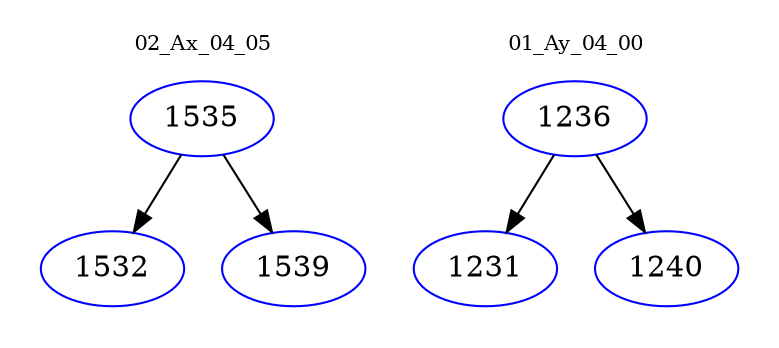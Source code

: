 digraph{
subgraph cluster_0 {
color = white
label = "02_Ax_04_05";
fontsize=10;
T0_1535 [label="1535", color="blue"]
T0_1535 -> T0_1532 [color="black"]
T0_1532 [label="1532", color="blue"]
T0_1535 -> T0_1539 [color="black"]
T0_1539 [label="1539", color="blue"]
}
subgraph cluster_1 {
color = white
label = "01_Ay_04_00";
fontsize=10;
T1_1236 [label="1236", color="blue"]
T1_1236 -> T1_1231 [color="black"]
T1_1231 [label="1231", color="blue"]
T1_1236 -> T1_1240 [color="black"]
T1_1240 [label="1240", color="blue"]
}
}
